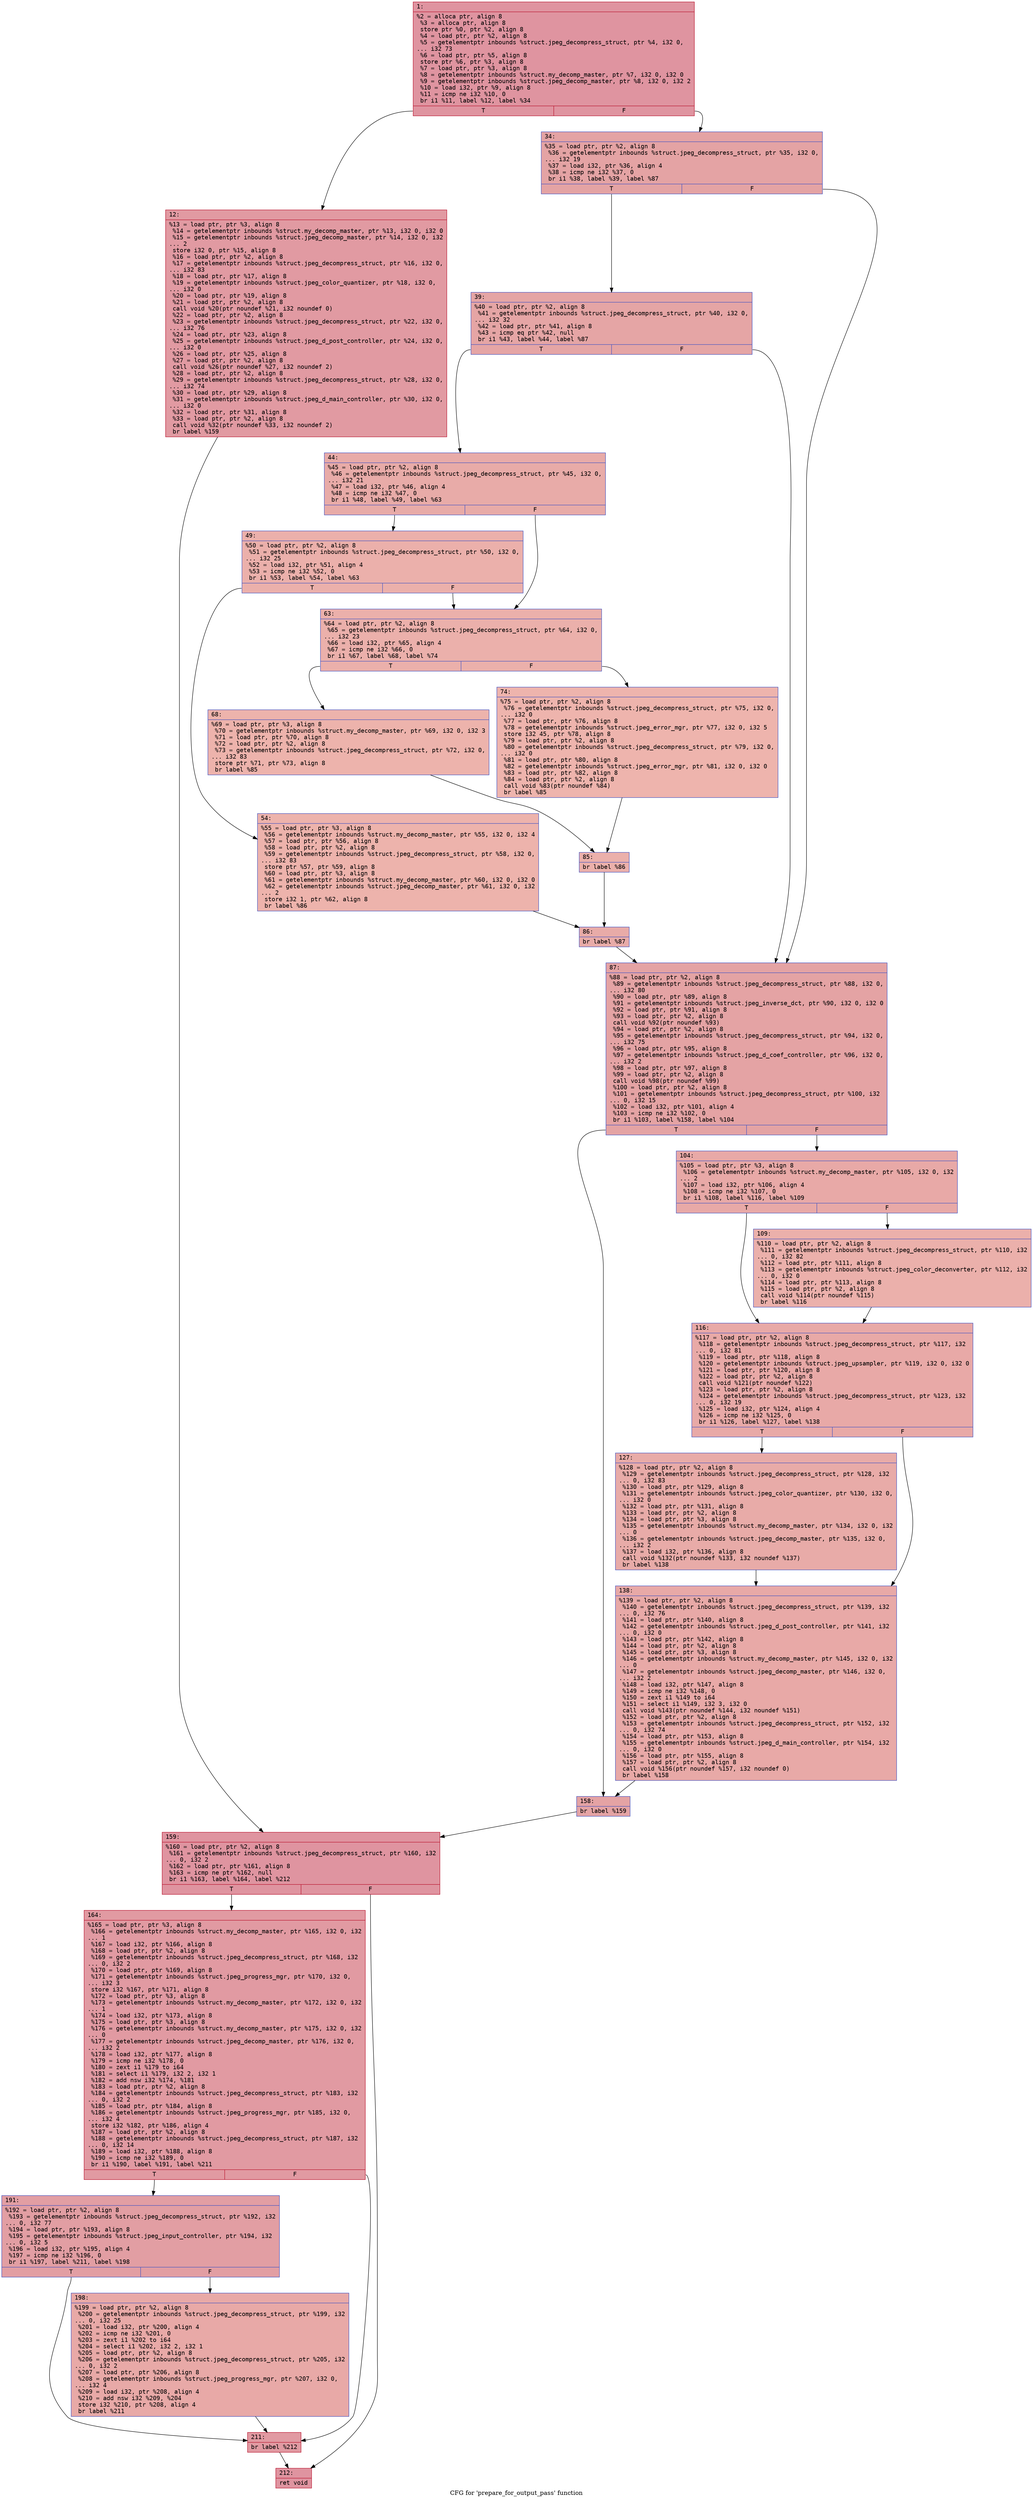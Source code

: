 digraph "CFG for 'prepare_for_output_pass' function" {
	label="CFG for 'prepare_for_output_pass' function";

	Node0x600001ad7610 [shape=record,color="#b70d28ff", style=filled, fillcolor="#b70d2870" fontname="Courier",label="{1:\l|  %2 = alloca ptr, align 8\l  %3 = alloca ptr, align 8\l  store ptr %0, ptr %2, align 8\l  %4 = load ptr, ptr %2, align 8\l  %5 = getelementptr inbounds %struct.jpeg_decompress_struct, ptr %4, i32 0,\l... i32 73\l  %6 = load ptr, ptr %5, align 8\l  store ptr %6, ptr %3, align 8\l  %7 = load ptr, ptr %3, align 8\l  %8 = getelementptr inbounds %struct.my_decomp_master, ptr %7, i32 0, i32 0\l  %9 = getelementptr inbounds %struct.jpeg_decomp_master, ptr %8, i32 0, i32 2\l  %10 = load i32, ptr %9, align 8\l  %11 = icmp ne i32 %10, 0\l  br i1 %11, label %12, label %34\l|{<s0>T|<s1>F}}"];
	Node0x600001ad7610:s0 -> Node0x600001ad7660[tooltip="1 -> 12\nProbability 62.50%" ];
	Node0x600001ad7610:s1 -> Node0x600001ad76b0[tooltip="1 -> 34\nProbability 37.50%" ];
	Node0x600001ad7660 [shape=record,color="#b70d28ff", style=filled, fillcolor="#bb1b2c70" fontname="Courier",label="{12:\l|  %13 = load ptr, ptr %3, align 8\l  %14 = getelementptr inbounds %struct.my_decomp_master, ptr %13, i32 0, i32 0\l  %15 = getelementptr inbounds %struct.jpeg_decomp_master, ptr %14, i32 0, i32\l... 2\l  store i32 0, ptr %15, align 8\l  %16 = load ptr, ptr %2, align 8\l  %17 = getelementptr inbounds %struct.jpeg_decompress_struct, ptr %16, i32 0,\l... i32 83\l  %18 = load ptr, ptr %17, align 8\l  %19 = getelementptr inbounds %struct.jpeg_color_quantizer, ptr %18, i32 0,\l... i32 0\l  %20 = load ptr, ptr %19, align 8\l  %21 = load ptr, ptr %2, align 8\l  call void %20(ptr noundef %21, i32 noundef 0)\l  %22 = load ptr, ptr %2, align 8\l  %23 = getelementptr inbounds %struct.jpeg_decompress_struct, ptr %22, i32 0,\l... i32 76\l  %24 = load ptr, ptr %23, align 8\l  %25 = getelementptr inbounds %struct.jpeg_d_post_controller, ptr %24, i32 0,\l... i32 0\l  %26 = load ptr, ptr %25, align 8\l  %27 = load ptr, ptr %2, align 8\l  call void %26(ptr noundef %27, i32 noundef 2)\l  %28 = load ptr, ptr %2, align 8\l  %29 = getelementptr inbounds %struct.jpeg_decompress_struct, ptr %28, i32 0,\l... i32 74\l  %30 = load ptr, ptr %29, align 8\l  %31 = getelementptr inbounds %struct.jpeg_d_main_controller, ptr %30, i32 0,\l... i32 0\l  %32 = load ptr, ptr %31, align 8\l  %33 = load ptr, ptr %2, align 8\l  call void %32(ptr noundef %33, i32 noundef 2)\l  br label %159\l}"];
	Node0x600001ad7660 -> Node0x600001ad7c00[tooltip="12 -> 159\nProbability 100.00%" ];
	Node0x600001ad76b0 [shape=record,color="#3d50c3ff", style=filled, fillcolor="#c32e3170" fontname="Courier",label="{34:\l|  %35 = load ptr, ptr %2, align 8\l  %36 = getelementptr inbounds %struct.jpeg_decompress_struct, ptr %35, i32 0,\l... i32 19\l  %37 = load i32, ptr %36, align 4\l  %38 = icmp ne i32 %37, 0\l  br i1 %38, label %39, label %87\l|{<s0>T|<s1>F}}"];
	Node0x600001ad76b0:s0 -> Node0x600001ad7700[tooltip="34 -> 39\nProbability 62.50%" ];
	Node0x600001ad76b0:s1 -> Node0x600001ad79d0[tooltip="34 -> 87\nProbability 37.50%" ];
	Node0x600001ad7700 [shape=record,color="#3d50c3ff", style=filled, fillcolor="#c5333470" fontname="Courier",label="{39:\l|  %40 = load ptr, ptr %2, align 8\l  %41 = getelementptr inbounds %struct.jpeg_decompress_struct, ptr %40, i32 0,\l... i32 32\l  %42 = load ptr, ptr %41, align 8\l  %43 = icmp eq ptr %42, null\l  br i1 %43, label %44, label %87\l|{<s0>T|<s1>F}}"];
	Node0x600001ad7700:s0 -> Node0x600001ad7750[tooltip="39 -> 44\nProbability 37.50%" ];
	Node0x600001ad7700:s1 -> Node0x600001ad79d0[tooltip="39 -> 87\nProbability 62.50%" ];
	Node0x600001ad7750 [shape=record,color="#3d50c3ff", style=filled, fillcolor="#cc403a70" fontname="Courier",label="{44:\l|  %45 = load ptr, ptr %2, align 8\l  %46 = getelementptr inbounds %struct.jpeg_decompress_struct, ptr %45, i32 0,\l... i32 21\l  %47 = load i32, ptr %46, align 4\l  %48 = icmp ne i32 %47, 0\l  br i1 %48, label %49, label %63\l|{<s0>T|<s1>F}}"];
	Node0x600001ad7750:s0 -> Node0x600001ad77a0[tooltip="44 -> 49\nProbability 62.50%" ];
	Node0x600001ad7750:s1 -> Node0x600001ad7840[tooltip="44 -> 63\nProbability 37.50%" ];
	Node0x600001ad77a0 [shape=record,color="#3d50c3ff", style=filled, fillcolor="#d24b4070" fontname="Courier",label="{49:\l|  %50 = load ptr, ptr %2, align 8\l  %51 = getelementptr inbounds %struct.jpeg_decompress_struct, ptr %50, i32 0,\l... i32 25\l  %52 = load i32, ptr %51, align 4\l  %53 = icmp ne i32 %52, 0\l  br i1 %53, label %54, label %63\l|{<s0>T|<s1>F}}"];
	Node0x600001ad77a0:s0 -> Node0x600001ad77f0[tooltip="49 -> 54\nProbability 62.50%" ];
	Node0x600001ad77a0:s1 -> Node0x600001ad7840[tooltip="49 -> 63\nProbability 37.50%" ];
	Node0x600001ad77f0 [shape=record,color="#3d50c3ff", style=filled, fillcolor="#d6524470" fontname="Courier",label="{54:\l|  %55 = load ptr, ptr %3, align 8\l  %56 = getelementptr inbounds %struct.my_decomp_master, ptr %55, i32 0, i32 4\l  %57 = load ptr, ptr %56, align 8\l  %58 = load ptr, ptr %2, align 8\l  %59 = getelementptr inbounds %struct.jpeg_decompress_struct, ptr %58, i32 0,\l... i32 83\l  store ptr %57, ptr %59, align 8\l  %60 = load ptr, ptr %3, align 8\l  %61 = getelementptr inbounds %struct.my_decomp_master, ptr %60, i32 0, i32 0\l  %62 = getelementptr inbounds %struct.jpeg_decomp_master, ptr %61, i32 0, i32\l... 2\l  store i32 1, ptr %62, align 8\l  br label %86\l}"];
	Node0x600001ad77f0 -> Node0x600001ad7980[tooltip="54 -> 86\nProbability 100.00%" ];
	Node0x600001ad7840 [shape=record,color="#3d50c3ff", style=filled, fillcolor="#d24b4070" fontname="Courier",label="{63:\l|  %64 = load ptr, ptr %2, align 8\l  %65 = getelementptr inbounds %struct.jpeg_decompress_struct, ptr %64, i32 0,\l... i32 23\l  %66 = load i32, ptr %65, align 4\l  %67 = icmp ne i32 %66, 0\l  br i1 %67, label %68, label %74\l|{<s0>T|<s1>F}}"];
	Node0x600001ad7840:s0 -> Node0x600001ad7890[tooltip="63 -> 68\nProbability 62.50%" ];
	Node0x600001ad7840:s1 -> Node0x600001ad78e0[tooltip="63 -> 74\nProbability 37.50%" ];
	Node0x600001ad7890 [shape=record,color="#3d50c3ff", style=filled, fillcolor="#d6524470" fontname="Courier",label="{68:\l|  %69 = load ptr, ptr %3, align 8\l  %70 = getelementptr inbounds %struct.my_decomp_master, ptr %69, i32 0, i32 3\l  %71 = load ptr, ptr %70, align 8\l  %72 = load ptr, ptr %2, align 8\l  %73 = getelementptr inbounds %struct.jpeg_decompress_struct, ptr %72, i32 0,\l... i32 83\l  store ptr %71, ptr %73, align 8\l  br label %85\l}"];
	Node0x600001ad7890 -> Node0x600001ad7930[tooltip="68 -> 85\nProbability 100.00%" ];
	Node0x600001ad78e0 [shape=record,color="#3d50c3ff", style=filled, fillcolor="#d8564670" fontname="Courier",label="{74:\l|  %75 = load ptr, ptr %2, align 8\l  %76 = getelementptr inbounds %struct.jpeg_decompress_struct, ptr %75, i32 0,\l... i32 0\l  %77 = load ptr, ptr %76, align 8\l  %78 = getelementptr inbounds %struct.jpeg_error_mgr, ptr %77, i32 0, i32 5\l  store i32 45, ptr %78, align 8\l  %79 = load ptr, ptr %2, align 8\l  %80 = getelementptr inbounds %struct.jpeg_decompress_struct, ptr %79, i32 0,\l... i32 0\l  %81 = load ptr, ptr %80, align 8\l  %82 = getelementptr inbounds %struct.jpeg_error_mgr, ptr %81, i32 0, i32 0\l  %83 = load ptr, ptr %82, align 8\l  %84 = load ptr, ptr %2, align 8\l  call void %83(ptr noundef %84)\l  br label %85\l}"];
	Node0x600001ad78e0 -> Node0x600001ad7930[tooltip="74 -> 85\nProbability 100.00%" ];
	Node0x600001ad7930 [shape=record,color="#3d50c3ff", style=filled, fillcolor="#d24b4070" fontname="Courier",label="{85:\l|  br label %86\l}"];
	Node0x600001ad7930 -> Node0x600001ad7980[tooltip="85 -> 86\nProbability 100.00%" ];
	Node0x600001ad7980 [shape=record,color="#3d50c3ff", style=filled, fillcolor="#cc403a70" fontname="Courier",label="{86:\l|  br label %87\l}"];
	Node0x600001ad7980 -> Node0x600001ad79d0[tooltip="86 -> 87\nProbability 100.00%" ];
	Node0x600001ad79d0 [shape=record,color="#3d50c3ff", style=filled, fillcolor="#c32e3170" fontname="Courier",label="{87:\l|  %88 = load ptr, ptr %2, align 8\l  %89 = getelementptr inbounds %struct.jpeg_decompress_struct, ptr %88, i32 0,\l... i32 80\l  %90 = load ptr, ptr %89, align 8\l  %91 = getelementptr inbounds %struct.jpeg_inverse_dct, ptr %90, i32 0, i32 0\l  %92 = load ptr, ptr %91, align 8\l  %93 = load ptr, ptr %2, align 8\l  call void %92(ptr noundef %93)\l  %94 = load ptr, ptr %2, align 8\l  %95 = getelementptr inbounds %struct.jpeg_decompress_struct, ptr %94, i32 0,\l... i32 75\l  %96 = load ptr, ptr %95, align 8\l  %97 = getelementptr inbounds %struct.jpeg_d_coef_controller, ptr %96, i32 0,\l... i32 2\l  %98 = load ptr, ptr %97, align 8\l  %99 = load ptr, ptr %2, align 8\l  call void %98(ptr noundef %99)\l  %100 = load ptr, ptr %2, align 8\l  %101 = getelementptr inbounds %struct.jpeg_decompress_struct, ptr %100, i32\l... 0, i32 15\l  %102 = load i32, ptr %101, align 4\l  %103 = icmp ne i32 %102, 0\l  br i1 %103, label %158, label %104\l|{<s0>T|<s1>F}}"];
	Node0x600001ad79d0:s0 -> Node0x600001ad7bb0[tooltip="87 -> 158\nProbability 62.50%" ];
	Node0x600001ad79d0:s1 -> Node0x600001ad7a20[tooltip="87 -> 104\nProbability 37.50%" ];
	Node0x600001ad7a20 [shape=record,color="#3d50c3ff", style=filled, fillcolor="#ca3b3770" fontname="Courier",label="{104:\l|  %105 = load ptr, ptr %3, align 8\l  %106 = getelementptr inbounds %struct.my_decomp_master, ptr %105, i32 0, i32\l... 2\l  %107 = load i32, ptr %106, align 4\l  %108 = icmp ne i32 %107, 0\l  br i1 %108, label %116, label %109\l|{<s0>T|<s1>F}}"];
	Node0x600001ad7a20:s0 -> Node0x600001ad7ac0[tooltip="104 -> 116\nProbability 62.50%" ];
	Node0x600001ad7a20:s1 -> Node0x600001ad7a70[tooltip="104 -> 109\nProbability 37.50%" ];
	Node0x600001ad7a70 [shape=record,color="#3d50c3ff", style=filled, fillcolor="#d24b4070" fontname="Courier",label="{109:\l|  %110 = load ptr, ptr %2, align 8\l  %111 = getelementptr inbounds %struct.jpeg_decompress_struct, ptr %110, i32\l... 0, i32 82\l  %112 = load ptr, ptr %111, align 8\l  %113 = getelementptr inbounds %struct.jpeg_color_deconverter, ptr %112, i32\l... 0, i32 0\l  %114 = load ptr, ptr %113, align 8\l  %115 = load ptr, ptr %2, align 8\l  call void %114(ptr noundef %115)\l  br label %116\l}"];
	Node0x600001ad7a70 -> Node0x600001ad7ac0[tooltip="109 -> 116\nProbability 100.00%" ];
	Node0x600001ad7ac0 [shape=record,color="#3d50c3ff", style=filled, fillcolor="#ca3b3770" fontname="Courier",label="{116:\l|  %117 = load ptr, ptr %2, align 8\l  %118 = getelementptr inbounds %struct.jpeg_decompress_struct, ptr %117, i32\l... 0, i32 81\l  %119 = load ptr, ptr %118, align 8\l  %120 = getelementptr inbounds %struct.jpeg_upsampler, ptr %119, i32 0, i32 0\l  %121 = load ptr, ptr %120, align 8\l  %122 = load ptr, ptr %2, align 8\l  call void %121(ptr noundef %122)\l  %123 = load ptr, ptr %2, align 8\l  %124 = getelementptr inbounds %struct.jpeg_decompress_struct, ptr %123, i32\l... 0, i32 19\l  %125 = load i32, ptr %124, align 4\l  %126 = icmp ne i32 %125, 0\l  br i1 %126, label %127, label %138\l|{<s0>T|<s1>F}}"];
	Node0x600001ad7ac0:s0 -> Node0x600001ad7b10[tooltip="116 -> 127\nProbability 62.50%" ];
	Node0x600001ad7ac0:s1 -> Node0x600001ad7b60[tooltip="116 -> 138\nProbability 37.50%" ];
	Node0x600001ad7b10 [shape=record,color="#3d50c3ff", style=filled, fillcolor="#cc403a70" fontname="Courier",label="{127:\l|  %128 = load ptr, ptr %2, align 8\l  %129 = getelementptr inbounds %struct.jpeg_decompress_struct, ptr %128, i32\l... 0, i32 83\l  %130 = load ptr, ptr %129, align 8\l  %131 = getelementptr inbounds %struct.jpeg_color_quantizer, ptr %130, i32 0,\l... i32 0\l  %132 = load ptr, ptr %131, align 8\l  %133 = load ptr, ptr %2, align 8\l  %134 = load ptr, ptr %3, align 8\l  %135 = getelementptr inbounds %struct.my_decomp_master, ptr %134, i32 0, i32\l... 0\l  %136 = getelementptr inbounds %struct.jpeg_decomp_master, ptr %135, i32 0,\l... i32 2\l  %137 = load i32, ptr %136, align 8\l  call void %132(ptr noundef %133, i32 noundef %137)\l  br label %138\l}"];
	Node0x600001ad7b10 -> Node0x600001ad7b60[tooltip="127 -> 138\nProbability 100.00%" ];
	Node0x600001ad7b60 [shape=record,color="#3d50c3ff", style=filled, fillcolor="#ca3b3770" fontname="Courier",label="{138:\l|  %139 = load ptr, ptr %2, align 8\l  %140 = getelementptr inbounds %struct.jpeg_decompress_struct, ptr %139, i32\l... 0, i32 76\l  %141 = load ptr, ptr %140, align 8\l  %142 = getelementptr inbounds %struct.jpeg_d_post_controller, ptr %141, i32\l... 0, i32 0\l  %143 = load ptr, ptr %142, align 8\l  %144 = load ptr, ptr %2, align 8\l  %145 = load ptr, ptr %3, align 8\l  %146 = getelementptr inbounds %struct.my_decomp_master, ptr %145, i32 0, i32\l... 0\l  %147 = getelementptr inbounds %struct.jpeg_decomp_master, ptr %146, i32 0,\l... i32 2\l  %148 = load i32, ptr %147, align 8\l  %149 = icmp ne i32 %148, 0\l  %150 = zext i1 %149 to i64\l  %151 = select i1 %149, i32 3, i32 0\l  call void %143(ptr noundef %144, i32 noundef %151)\l  %152 = load ptr, ptr %2, align 8\l  %153 = getelementptr inbounds %struct.jpeg_decompress_struct, ptr %152, i32\l... 0, i32 74\l  %154 = load ptr, ptr %153, align 8\l  %155 = getelementptr inbounds %struct.jpeg_d_main_controller, ptr %154, i32\l... 0, i32 0\l  %156 = load ptr, ptr %155, align 8\l  %157 = load ptr, ptr %2, align 8\l  call void %156(ptr noundef %157, i32 noundef 0)\l  br label %158\l}"];
	Node0x600001ad7b60 -> Node0x600001ad7bb0[tooltip="138 -> 158\nProbability 100.00%" ];
	Node0x600001ad7bb0 [shape=record,color="#3d50c3ff", style=filled, fillcolor="#c32e3170" fontname="Courier",label="{158:\l|  br label %159\l}"];
	Node0x600001ad7bb0 -> Node0x600001ad7c00[tooltip="158 -> 159\nProbability 100.00%" ];
	Node0x600001ad7c00 [shape=record,color="#b70d28ff", style=filled, fillcolor="#b70d2870" fontname="Courier",label="{159:\l|  %160 = load ptr, ptr %2, align 8\l  %161 = getelementptr inbounds %struct.jpeg_decompress_struct, ptr %160, i32\l... 0, i32 2\l  %162 = load ptr, ptr %161, align 8\l  %163 = icmp ne ptr %162, null\l  br i1 %163, label %164, label %212\l|{<s0>T|<s1>F}}"];
	Node0x600001ad7c00:s0 -> Node0x600001ad7c50[tooltip="159 -> 164\nProbability 62.50%" ];
	Node0x600001ad7c00:s1 -> Node0x600001ad7d90[tooltip="159 -> 212\nProbability 37.50%" ];
	Node0x600001ad7c50 [shape=record,color="#b70d28ff", style=filled, fillcolor="#bb1b2c70" fontname="Courier",label="{164:\l|  %165 = load ptr, ptr %3, align 8\l  %166 = getelementptr inbounds %struct.my_decomp_master, ptr %165, i32 0, i32\l... 1\l  %167 = load i32, ptr %166, align 8\l  %168 = load ptr, ptr %2, align 8\l  %169 = getelementptr inbounds %struct.jpeg_decompress_struct, ptr %168, i32\l... 0, i32 2\l  %170 = load ptr, ptr %169, align 8\l  %171 = getelementptr inbounds %struct.jpeg_progress_mgr, ptr %170, i32 0,\l... i32 3\l  store i32 %167, ptr %171, align 8\l  %172 = load ptr, ptr %3, align 8\l  %173 = getelementptr inbounds %struct.my_decomp_master, ptr %172, i32 0, i32\l... 1\l  %174 = load i32, ptr %173, align 8\l  %175 = load ptr, ptr %3, align 8\l  %176 = getelementptr inbounds %struct.my_decomp_master, ptr %175, i32 0, i32\l... 0\l  %177 = getelementptr inbounds %struct.jpeg_decomp_master, ptr %176, i32 0,\l... i32 2\l  %178 = load i32, ptr %177, align 8\l  %179 = icmp ne i32 %178, 0\l  %180 = zext i1 %179 to i64\l  %181 = select i1 %179, i32 2, i32 1\l  %182 = add nsw i32 %174, %181\l  %183 = load ptr, ptr %2, align 8\l  %184 = getelementptr inbounds %struct.jpeg_decompress_struct, ptr %183, i32\l... 0, i32 2\l  %185 = load ptr, ptr %184, align 8\l  %186 = getelementptr inbounds %struct.jpeg_progress_mgr, ptr %185, i32 0,\l... i32 4\l  store i32 %182, ptr %186, align 4\l  %187 = load ptr, ptr %2, align 8\l  %188 = getelementptr inbounds %struct.jpeg_decompress_struct, ptr %187, i32\l... 0, i32 14\l  %189 = load i32, ptr %188, align 8\l  %190 = icmp ne i32 %189, 0\l  br i1 %190, label %191, label %211\l|{<s0>T|<s1>F}}"];
	Node0x600001ad7c50:s0 -> Node0x600001ad7ca0[tooltip="164 -> 191\nProbability 62.50%" ];
	Node0x600001ad7c50:s1 -> Node0x600001ad7d40[tooltip="164 -> 211\nProbability 37.50%" ];
	Node0x600001ad7ca0 [shape=record,color="#3d50c3ff", style=filled, fillcolor="#be242e70" fontname="Courier",label="{191:\l|  %192 = load ptr, ptr %2, align 8\l  %193 = getelementptr inbounds %struct.jpeg_decompress_struct, ptr %192, i32\l... 0, i32 77\l  %194 = load ptr, ptr %193, align 8\l  %195 = getelementptr inbounds %struct.jpeg_input_controller, ptr %194, i32\l... 0, i32 5\l  %196 = load i32, ptr %195, align 4\l  %197 = icmp ne i32 %196, 0\l  br i1 %197, label %211, label %198\l|{<s0>T|<s1>F}}"];
	Node0x600001ad7ca0:s0 -> Node0x600001ad7d40[tooltip="191 -> 211\nProbability 62.50%" ];
	Node0x600001ad7ca0:s1 -> Node0x600001ad7cf0[tooltip="191 -> 198\nProbability 37.50%" ];
	Node0x600001ad7cf0 [shape=record,color="#3d50c3ff", style=filled, fillcolor="#ca3b3770" fontname="Courier",label="{198:\l|  %199 = load ptr, ptr %2, align 8\l  %200 = getelementptr inbounds %struct.jpeg_decompress_struct, ptr %199, i32\l... 0, i32 25\l  %201 = load i32, ptr %200, align 4\l  %202 = icmp ne i32 %201, 0\l  %203 = zext i1 %202 to i64\l  %204 = select i1 %202, i32 2, i32 1\l  %205 = load ptr, ptr %2, align 8\l  %206 = getelementptr inbounds %struct.jpeg_decompress_struct, ptr %205, i32\l... 0, i32 2\l  %207 = load ptr, ptr %206, align 8\l  %208 = getelementptr inbounds %struct.jpeg_progress_mgr, ptr %207, i32 0,\l... i32 4\l  %209 = load i32, ptr %208, align 4\l  %210 = add nsw i32 %209, %204\l  store i32 %210, ptr %208, align 4\l  br label %211\l}"];
	Node0x600001ad7cf0 -> Node0x600001ad7d40[tooltip="198 -> 211\nProbability 100.00%" ];
	Node0x600001ad7d40 [shape=record,color="#b70d28ff", style=filled, fillcolor="#bb1b2c70" fontname="Courier",label="{211:\l|  br label %212\l}"];
	Node0x600001ad7d40 -> Node0x600001ad7d90[tooltip="211 -> 212\nProbability 100.00%" ];
	Node0x600001ad7d90 [shape=record,color="#b70d28ff", style=filled, fillcolor="#b70d2870" fontname="Courier",label="{212:\l|  ret void\l}"];
}
